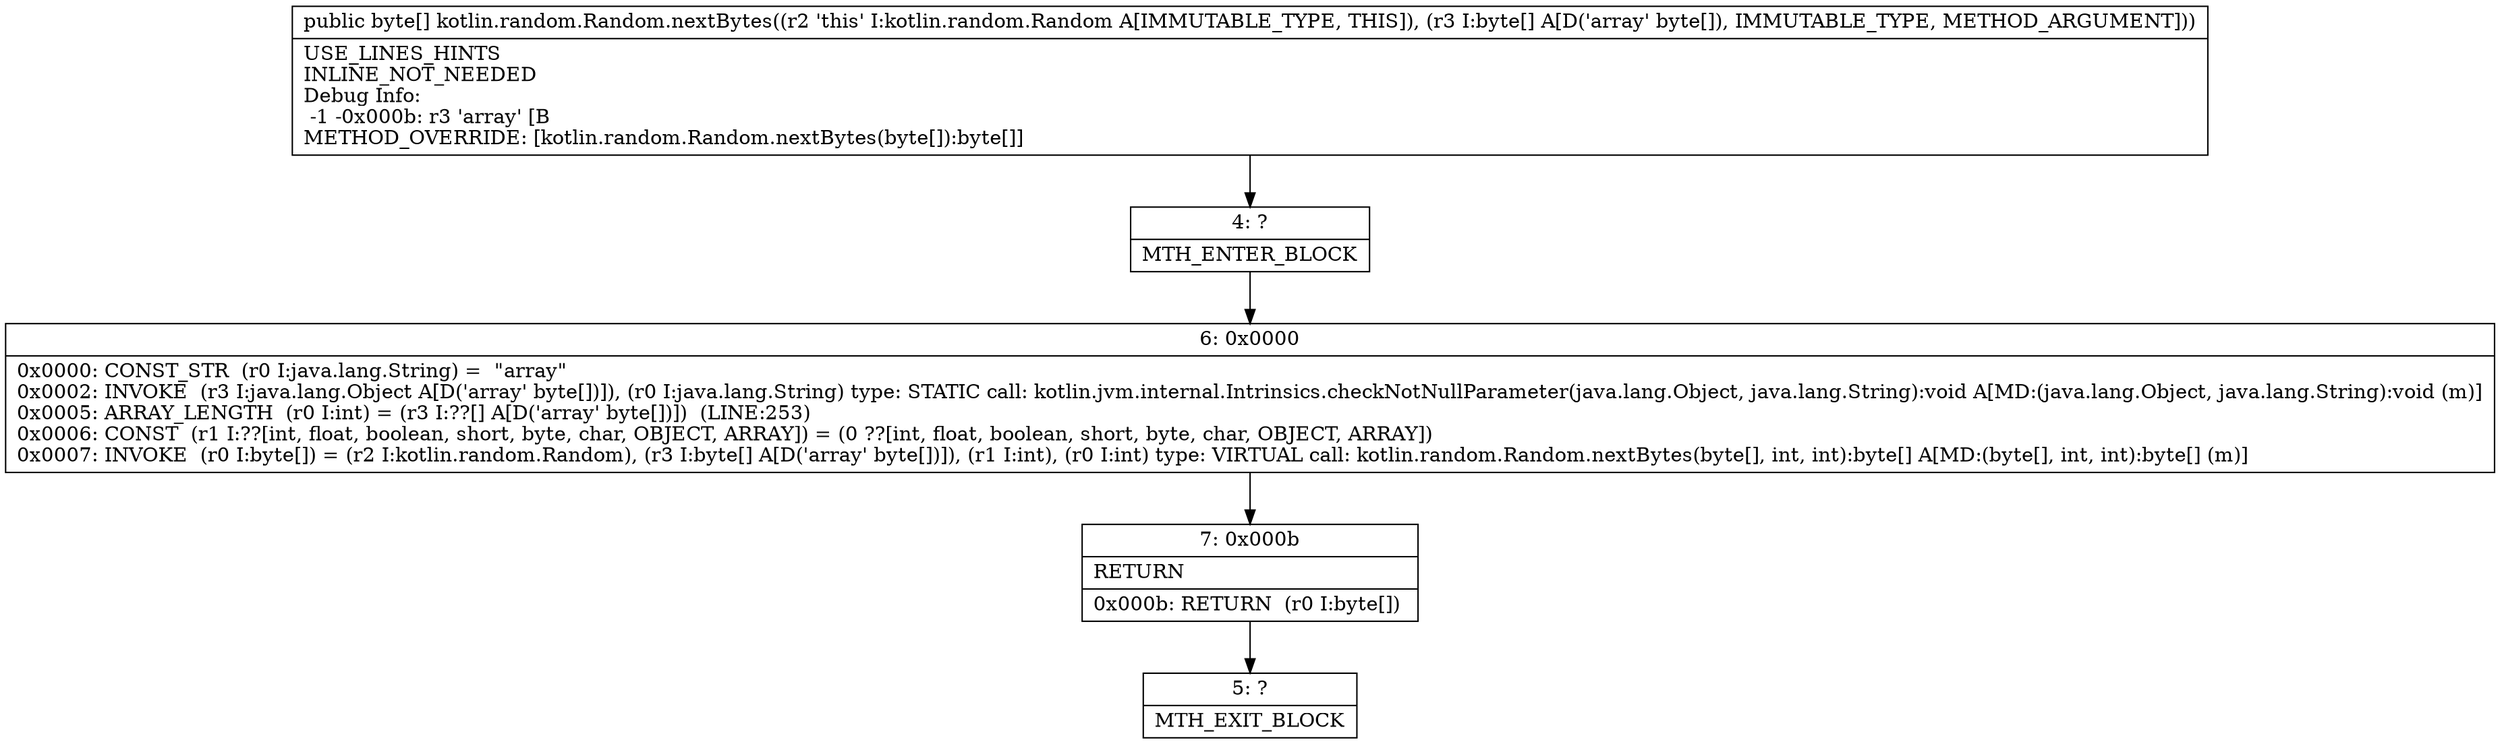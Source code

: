 digraph "CFG forkotlin.random.Random.nextBytes([B)[B" {
Node_4 [shape=record,label="{4\:\ ?|MTH_ENTER_BLOCK\l}"];
Node_6 [shape=record,label="{6\:\ 0x0000|0x0000: CONST_STR  (r0 I:java.lang.String) =  \"array\" \l0x0002: INVOKE  (r3 I:java.lang.Object A[D('array' byte[])]), (r0 I:java.lang.String) type: STATIC call: kotlin.jvm.internal.Intrinsics.checkNotNullParameter(java.lang.Object, java.lang.String):void A[MD:(java.lang.Object, java.lang.String):void (m)]\l0x0005: ARRAY_LENGTH  (r0 I:int) = (r3 I:??[] A[D('array' byte[])])  (LINE:253)\l0x0006: CONST  (r1 I:??[int, float, boolean, short, byte, char, OBJECT, ARRAY]) = (0 ??[int, float, boolean, short, byte, char, OBJECT, ARRAY]) \l0x0007: INVOKE  (r0 I:byte[]) = (r2 I:kotlin.random.Random), (r3 I:byte[] A[D('array' byte[])]), (r1 I:int), (r0 I:int) type: VIRTUAL call: kotlin.random.Random.nextBytes(byte[], int, int):byte[] A[MD:(byte[], int, int):byte[] (m)]\l}"];
Node_7 [shape=record,label="{7\:\ 0x000b|RETURN\l|0x000b: RETURN  (r0 I:byte[]) \l}"];
Node_5 [shape=record,label="{5\:\ ?|MTH_EXIT_BLOCK\l}"];
MethodNode[shape=record,label="{public byte[] kotlin.random.Random.nextBytes((r2 'this' I:kotlin.random.Random A[IMMUTABLE_TYPE, THIS]), (r3 I:byte[] A[D('array' byte[]), IMMUTABLE_TYPE, METHOD_ARGUMENT]))  | USE_LINES_HINTS\lINLINE_NOT_NEEDED\lDebug Info:\l  \-1 \-0x000b: r3 'array' [B\lMETHOD_OVERRIDE: [kotlin.random.Random.nextBytes(byte[]):byte[]]\l}"];
MethodNode -> Node_4;Node_4 -> Node_6;
Node_6 -> Node_7;
Node_7 -> Node_5;
}

